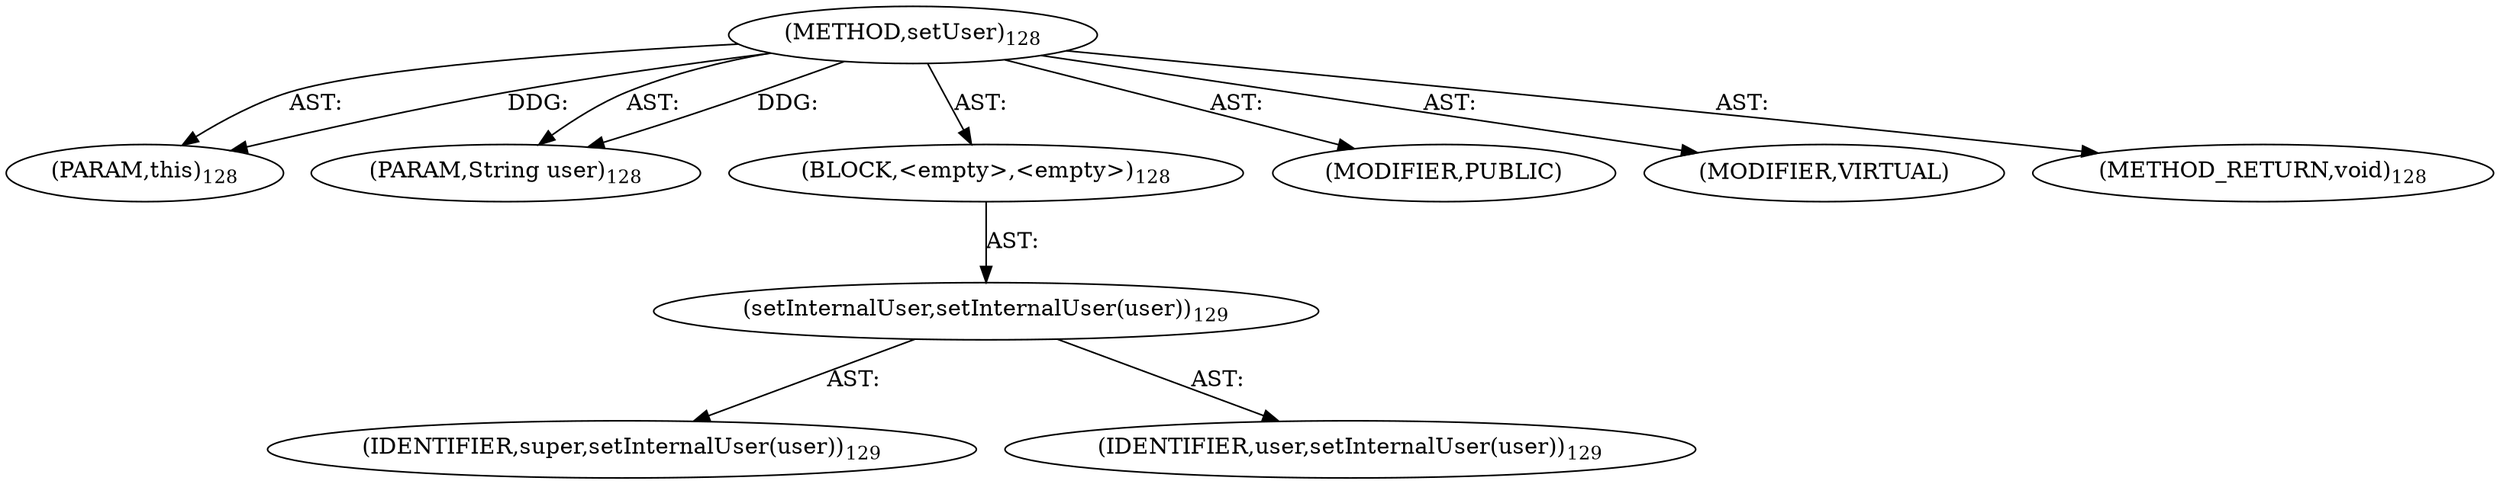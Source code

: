 digraph "setUser" {  
"111669149698" [label = <(METHOD,setUser)<SUB>128</SUB>> ]
"115964116996" [label = <(PARAM,this)<SUB>128</SUB>> ]
"115964116997" [label = <(PARAM,String user)<SUB>128</SUB>> ]
"25769803780" [label = <(BLOCK,&lt;empty&gt;,&lt;empty&gt;)<SUB>128</SUB>> ]
"30064771111" [label = <(setInternalUser,setInternalUser(user))<SUB>129</SUB>> ]
"68719476769" [label = <(IDENTIFIER,super,setInternalUser(user))<SUB>129</SUB>> ]
"68719476770" [label = <(IDENTIFIER,user,setInternalUser(user))<SUB>129</SUB>> ]
"133143986179" [label = <(MODIFIER,PUBLIC)> ]
"133143986180" [label = <(MODIFIER,VIRTUAL)> ]
"128849018882" [label = <(METHOD_RETURN,void)<SUB>128</SUB>> ]
  "111669149698" -> "115964116996"  [ label = "AST: "] 
  "111669149698" -> "115964116997"  [ label = "AST: "] 
  "111669149698" -> "25769803780"  [ label = "AST: "] 
  "111669149698" -> "133143986179"  [ label = "AST: "] 
  "111669149698" -> "133143986180"  [ label = "AST: "] 
  "111669149698" -> "128849018882"  [ label = "AST: "] 
  "25769803780" -> "30064771111"  [ label = "AST: "] 
  "30064771111" -> "68719476769"  [ label = "AST: "] 
  "30064771111" -> "68719476770"  [ label = "AST: "] 
  "111669149698" -> "115964116996"  [ label = "DDG: "] 
  "111669149698" -> "115964116997"  [ label = "DDG: "] 
}
